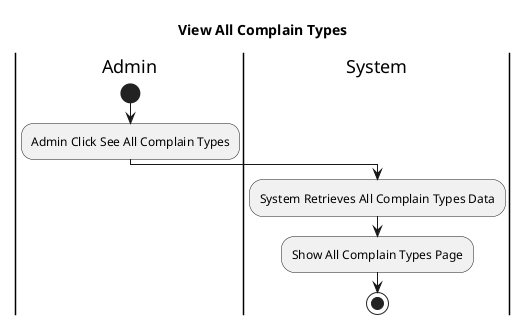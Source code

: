 @startuml
title View All Complain Types 
|Admin|
start 
    :Admin Click See All Complain Types;
|System|
    :System Retrieves All Complain Types Data;
    :Show All Complain Types Page;
    stop

@enduml